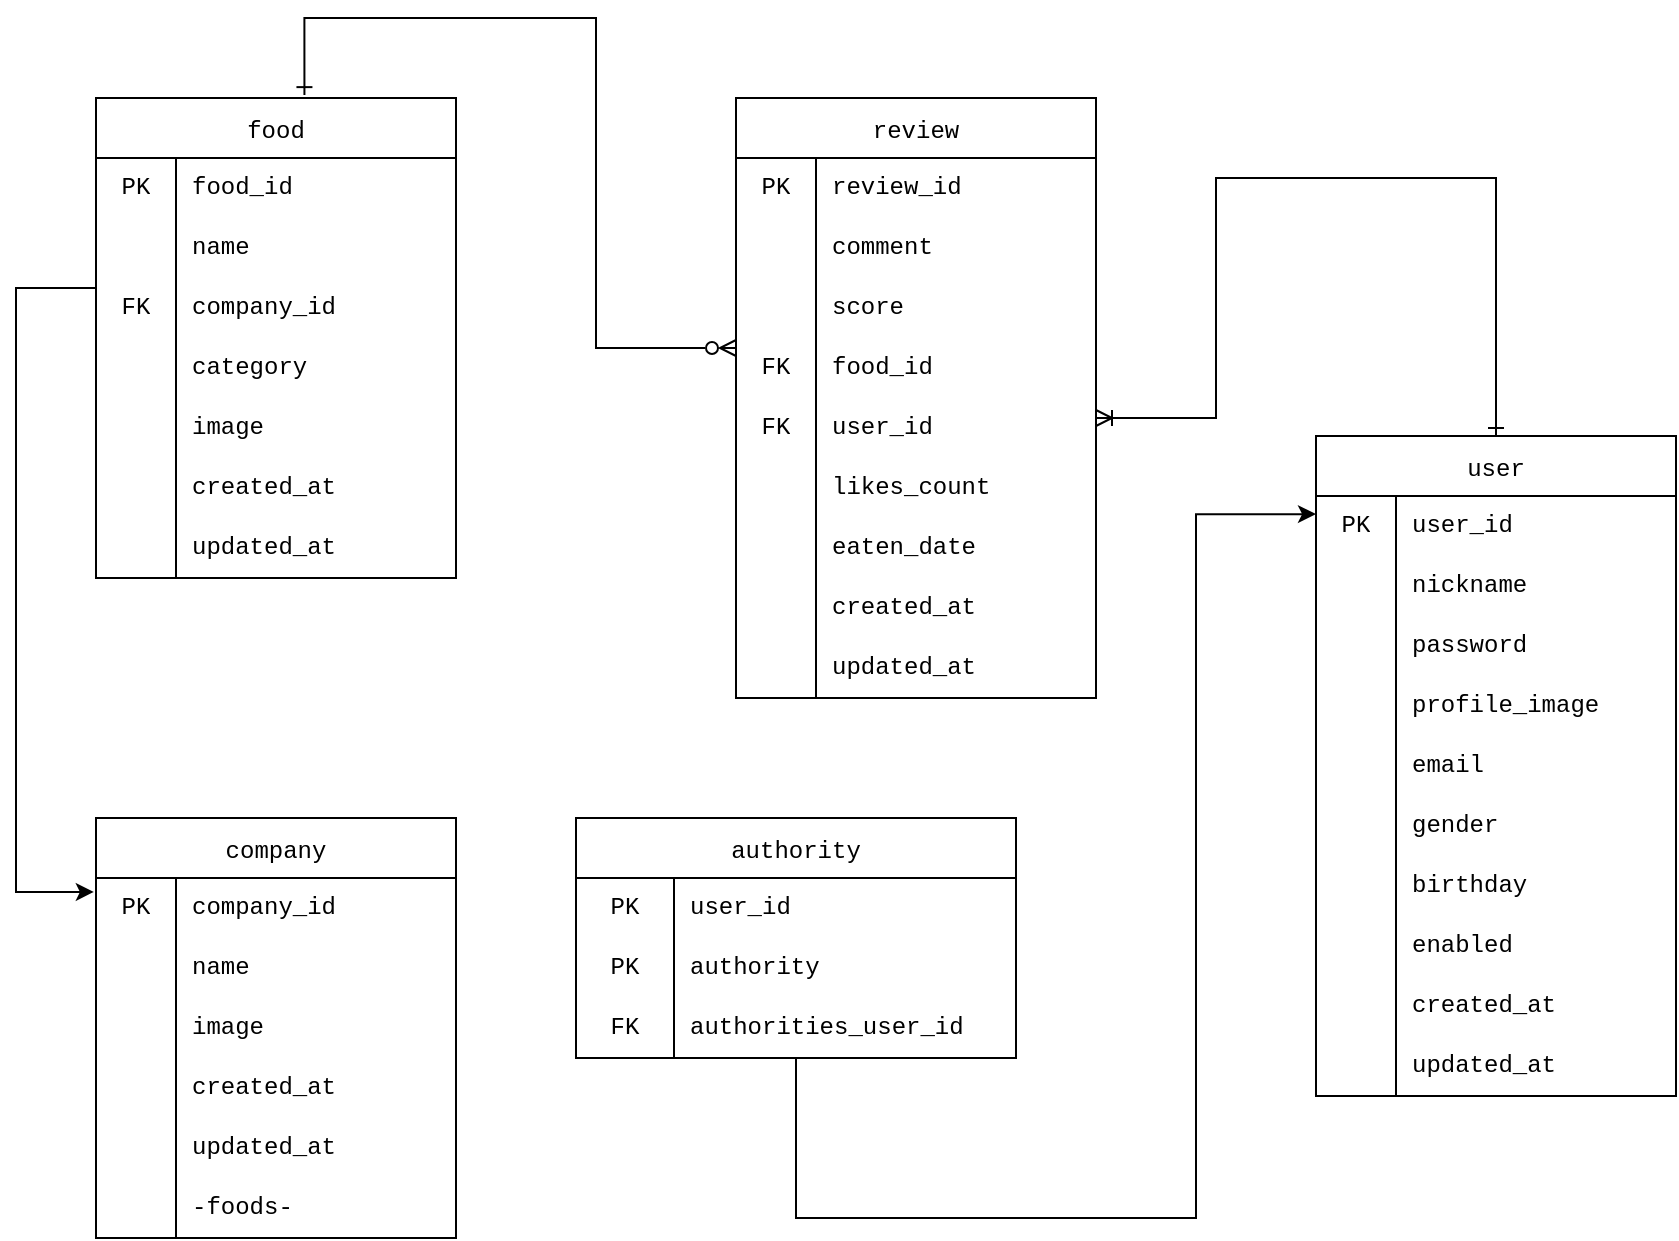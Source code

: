 <mxfile version="16.6.5" type="device"><diagram id="VtJQWgpLsLwjE4KGyv9r" name="페이지-1"><mxGraphModel dx="1185" dy="668" grid="1" gridSize="10" guides="1" tooltips="1" connect="1" arrows="1" fold="1" page="1" pageScale="1" pageWidth="1169" pageHeight="827" background="none" math="0" shadow="0"><root><mxCell id="0"/><mxCell id="1" parent="0"/><mxCell id="TjO5_9sS9XQUn8M-0InC-1" value="food" style="shape=table;startSize=30;container=1;collapsible=0;childLayout=tableLayout;fixedRows=1;rowLines=0;fontStyle=0;fontFamily=Courier New;labelBackgroundColor=none;fontColor=default;fontSize=12;" parent="1" vertex="1"><mxGeometry x="80" y="80" width="180" height="240" as="geometry"/></mxCell><mxCell id="TjO5_9sS9XQUn8M-0InC-2" value="" style="shape=tableRow;horizontal=0;startSize=0;swimlaneHead=0;swimlaneBody=0;top=0;left=0;bottom=0;right=0;collapsible=0;dropTarget=0;fillColor=none;points=[[0,0.5],[1,0.5]];portConstraint=eastwest;fontFamily=Courier New;labelBackgroundColor=none;fontColor=default;fontStyle=0;fontSize=12;" parent="TjO5_9sS9XQUn8M-0InC-1" vertex="1"><mxGeometry y="30" width="180" height="30" as="geometry"/></mxCell><mxCell id="TjO5_9sS9XQUn8M-0InC-3" value="PK" style="shape=partialRectangle;html=1;whiteSpace=wrap;connectable=0;fillColor=none;top=0;left=0;bottom=0;right=0;overflow=hidden;pointerEvents=1;fontFamily=Courier New;labelBackgroundColor=none;fontColor=default;fontStyle=0;fontSize=12;" parent="TjO5_9sS9XQUn8M-0InC-2" vertex="1"><mxGeometry width="40" height="30" as="geometry"><mxRectangle width="40" height="30" as="alternateBounds"/></mxGeometry></mxCell><mxCell id="TjO5_9sS9XQUn8M-0InC-4" value="food_id" style="shape=partialRectangle;html=1;whiteSpace=wrap;connectable=0;fillColor=none;top=0;left=0;bottom=0;right=0;align=left;spacingLeft=6;overflow=hidden;fontFamily=Courier New;labelBackgroundColor=none;fontColor=default;fontStyle=0;fontSize=12;" parent="TjO5_9sS9XQUn8M-0InC-2" vertex="1"><mxGeometry x="40" width="140" height="30" as="geometry"><mxRectangle width="140" height="30" as="alternateBounds"/></mxGeometry></mxCell><mxCell id="TjO5_9sS9XQUn8M-0InC-5" value="" style="shape=tableRow;horizontal=0;startSize=0;swimlaneHead=0;swimlaneBody=0;top=0;left=0;bottom=0;right=0;collapsible=0;dropTarget=0;fillColor=none;points=[[0,0.5],[1,0.5]];portConstraint=eastwest;fontFamily=Courier New;labelBackgroundColor=none;fontColor=default;fontStyle=0;fontSize=12;" parent="TjO5_9sS9XQUn8M-0InC-1" vertex="1"><mxGeometry y="60" width="180" height="30" as="geometry"/></mxCell><mxCell id="TjO5_9sS9XQUn8M-0InC-6" value="" style="shape=partialRectangle;html=1;whiteSpace=wrap;connectable=0;fillColor=none;top=0;left=0;bottom=0;right=0;overflow=hidden;fontFamily=Courier New;labelBackgroundColor=none;fontColor=default;fontStyle=0;fontSize=12;" parent="TjO5_9sS9XQUn8M-0InC-5" vertex="1"><mxGeometry width="40" height="30" as="geometry"><mxRectangle width="40" height="30" as="alternateBounds"/></mxGeometry></mxCell><mxCell id="TjO5_9sS9XQUn8M-0InC-7" value="name" style="shape=partialRectangle;html=1;whiteSpace=wrap;connectable=0;fillColor=none;top=0;left=0;bottom=0;right=0;align=left;spacingLeft=6;overflow=hidden;fontFamily=Courier New;labelBackgroundColor=none;fontColor=default;fontStyle=0;fontSize=12;" parent="TjO5_9sS9XQUn8M-0InC-5" vertex="1"><mxGeometry x="40" width="140" height="30" as="geometry"><mxRectangle width="140" height="30" as="alternateBounds"/></mxGeometry></mxCell><mxCell id="TjO5_9sS9XQUn8M-0InC-70" style="shape=tableRow;horizontal=0;startSize=0;swimlaneHead=0;swimlaneBody=0;top=0;left=0;bottom=0;right=0;collapsible=0;dropTarget=0;fillColor=none;points=[[0,0.5],[1,0.5]];portConstraint=eastwest;fontFamily=Courier New;labelBackgroundColor=none;fontColor=default;fontStyle=0;fontSize=12;" parent="TjO5_9sS9XQUn8M-0InC-1" vertex="1"><mxGeometry y="90" width="180" height="30" as="geometry"/></mxCell><mxCell id="TjO5_9sS9XQUn8M-0InC-71" value="FK" style="shape=partialRectangle;html=1;whiteSpace=wrap;connectable=0;fillColor=none;top=0;left=0;bottom=0;right=0;overflow=hidden;fontFamily=Courier New;labelBackgroundColor=none;fontColor=default;fontStyle=0;fontSize=12;" parent="TjO5_9sS9XQUn8M-0InC-70" vertex="1"><mxGeometry width="40" height="30" as="geometry"><mxRectangle width="40" height="30" as="alternateBounds"/></mxGeometry></mxCell><mxCell id="TjO5_9sS9XQUn8M-0InC-72" value="company_id" style="shape=partialRectangle;html=1;whiteSpace=wrap;connectable=0;fillColor=none;top=0;left=0;bottom=0;right=0;align=left;spacingLeft=6;overflow=hidden;fontFamily=Courier New;labelBackgroundColor=none;fontColor=default;fontStyle=0;fontSize=12;" parent="TjO5_9sS9XQUn8M-0InC-70" vertex="1"><mxGeometry x="40" width="140" height="30" as="geometry"><mxRectangle width="140" height="30" as="alternateBounds"/></mxGeometry></mxCell><mxCell id="TjO5_9sS9XQUn8M-0InC-148" style="shape=tableRow;horizontal=0;startSize=0;swimlaneHead=0;swimlaneBody=0;top=0;left=0;bottom=0;right=0;collapsible=0;dropTarget=0;fillColor=none;points=[[0,0.5],[1,0.5]];portConstraint=eastwest;fontFamily=Courier New;labelBackgroundColor=none;fontColor=default;fontStyle=0;fontSize=12;" parent="TjO5_9sS9XQUn8M-0InC-1" vertex="1"><mxGeometry y="120" width="180" height="30" as="geometry"/></mxCell><mxCell id="TjO5_9sS9XQUn8M-0InC-149" style="shape=partialRectangle;html=1;whiteSpace=wrap;connectable=0;fillColor=none;top=0;left=0;bottom=0;right=0;overflow=hidden;fontFamily=Courier New;labelBackgroundColor=none;fontColor=default;fontStyle=0;fontSize=12;" parent="TjO5_9sS9XQUn8M-0InC-148" vertex="1"><mxGeometry width="40" height="30" as="geometry"><mxRectangle width="40" height="30" as="alternateBounds"/></mxGeometry></mxCell><mxCell id="TjO5_9sS9XQUn8M-0InC-150" value="category" style="shape=partialRectangle;html=1;whiteSpace=wrap;connectable=0;fillColor=none;top=0;left=0;bottom=0;right=0;align=left;spacingLeft=6;overflow=hidden;fontFamily=Courier New;labelBackgroundColor=none;fontColor=default;fontStyle=0;fontSize=12;" parent="TjO5_9sS9XQUn8M-0InC-148" vertex="1"><mxGeometry x="40" width="140" height="30" as="geometry"><mxRectangle width="140" height="30" as="alternateBounds"/></mxGeometry></mxCell><mxCell id="TjO5_9sS9XQUn8M-0InC-39" style="shape=tableRow;horizontal=0;startSize=0;swimlaneHead=0;swimlaneBody=0;top=0;left=0;bottom=0;right=0;collapsible=0;dropTarget=0;fillColor=none;points=[[0,0.5],[1,0.5]];portConstraint=eastwest;fontFamily=Courier New;labelBackgroundColor=none;fontColor=default;fontStyle=0;fontSize=12;" parent="TjO5_9sS9XQUn8M-0InC-1" vertex="1"><mxGeometry y="150" width="180" height="30" as="geometry"/></mxCell><mxCell id="TjO5_9sS9XQUn8M-0InC-40" style="shape=partialRectangle;html=1;whiteSpace=wrap;connectable=0;fillColor=none;top=0;left=0;bottom=0;right=0;overflow=hidden;fontFamily=Courier New;labelBackgroundColor=none;fontColor=default;fontStyle=0;fontSize=12;" parent="TjO5_9sS9XQUn8M-0InC-39" vertex="1"><mxGeometry width="40" height="30" as="geometry"><mxRectangle width="40" height="30" as="alternateBounds"/></mxGeometry></mxCell><mxCell id="TjO5_9sS9XQUn8M-0InC-41" value="image" style="shape=partialRectangle;html=1;whiteSpace=wrap;connectable=0;fillColor=none;top=0;left=0;bottom=0;right=0;align=left;spacingLeft=6;overflow=hidden;fontFamily=Courier New;labelBackgroundColor=none;fontColor=default;fontStyle=0;fontSize=12;" parent="TjO5_9sS9XQUn8M-0InC-39" vertex="1"><mxGeometry x="40" width="140" height="30" as="geometry"><mxRectangle width="140" height="30" as="alternateBounds"/></mxGeometry></mxCell><mxCell id="TjO5_9sS9XQUn8M-0InC-42" style="shape=tableRow;horizontal=0;startSize=0;swimlaneHead=0;swimlaneBody=0;top=0;left=0;bottom=0;right=0;collapsible=0;dropTarget=0;fillColor=none;points=[[0,0.5],[1,0.5]];portConstraint=eastwest;fontFamily=Courier New;labelBackgroundColor=none;fontColor=default;fontStyle=0;fontSize=12;" parent="TjO5_9sS9XQUn8M-0InC-1" vertex="1"><mxGeometry y="180" width="180" height="30" as="geometry"/></mxCell><mxCell id="TjO5_9sS9XQUn8M-0InC-43" style="shape=partialRectangle;html=1;whiteSpace=wrap;connectable=0;fillColor=none;top=0;left=0;bottom=0;right=0;overflow=hidden;fontFamily=Courier New;labelBackgroundColor=none;fontColor=default;fontStyle=0;fontSize=12;" parent="TjO5_9sS9XQUn8M-0InC-42" vertex="1"><mxGeometry width="40" height="30" as="geometry"><mxRectangle width="40" height="30" as="alternateBounds"/></mxGeometry></mxCell><mxCell id="TjO5_9sS9XQUn8M-0InC-44" value="created_at" style="shape=partialRectangle;html=1;whiteSpace=wrap;connectable=0;fillColor=none;top=0;left=0;bottom=0;right=0;align=left;spacingLeft=6;overflow=hidden;fontFamily=Courier New;labelBackgroundColor=none;fontColor=default;fontStyle=0;fontSize=12;" parent="TjO5_9sS9XQUn8M-0InC-42" vertex="1"><mxGeometry x="40" width="140" height="30" as="geometry"><mxRectangle width="140" height="30" as="alternateBounds"/></mxGeometry></mxCell><mxCell id="TjO5_9sS9XQUn8M-0InC-45" style="shape=tableRow;horizontal=0;startSize=0;swimlaneHead=0;swimlaneBody=0;top=0;left=0;bottom=0;right=0;collapsible=0;dropTarget=0;fillColor=none;points=[[0,0.5],[1,0.5]];portConstraint=eastwest;fontFamily=Courier New;labelBackgroundColor=none;fontColor=default;fontStyle=0;fontSize=12;" parent="TjO5_9sS9XQUn8M-0InC-1" vertex="1"><mxGeometry y="210" width="180" height="30" as="geometry"/></mxCell><mxCell id="TjO5_9sS9XQUn8M-0InC-46" style="shape=partialRectangle;html=1;whiteSpace=wrap;connectable=0;fillColor=none;top=0;left=0;bottom=0;right=0;overflow=hidden;fontFamily=Courier New;labelBackgroundColor=none;fontColor=default;fontStyle=0;fontSize=12;" parent="TjO5_9sS9XQUn8M-0InC-45" vertex="1"><mxGeometry width="40" height="30" as="geometry"><mxRectangle width="40" height="30" as="alternateBounds"/></mxGeometry></mxCell><mxCell id="TjO5_9sS9XQUn8M-0InC-47" value="updated_at" style="shape=partialRectangle;html=1;whiteSpace=wrap;connectable=0;fillColor=none;top=0;left=0;bottom=0;right=0;align=left;spacingLeft=6;overflow=hidden;fontFamily=Courier New;labelBackgroundColor=none;fontColor=default;fontStyle=0;fontSize=12;" parent="TjO5_9sS9XQUn8M-0InC-45" vertex="1"><mxGeometry x="40" width="140" height="30" as="geometry"><mxRectangle width="140" height="30" as="alternateBounds"/></mxGeometry></mxCell><mxCell id="TjO5_9sS9XQUn8M-0InC-48" value="company" style="shape=table;startSize=30;container=1;collapsible=0;childLayout=tableLayout;fixedRows=1;rowLines=0;fontStyle=0;fontFamily=Courier New;labelBackgroundColor=none;fontColor=default;fontSize=12;" parent="1" vertex="1"><mxGeometry x="80" y="440" width="180" height="210" as="geometry"/></mxCell><mxCell id="TjO5_9sS9XQUn8M-0InC-49" value="" style="shape=tableRow;horizontal=0;startSize=0;swimlaneHead=0;swimlaneBody=0;top=0;left=0;bottom=0;right=0;collapsible=0;dropTarget=0;fillColor=none;points=[[0,0.5],[1,0.5]];portConstraint=eastwest;fontFamily=Courier New;labelBackgroundColor=none;fontColor=default;fontStyle=0;fontSize=12;" parent="TjO5_9sS9XQUn8M-0InC-48" vertex="1"><mxGeometry y="30" width="180" height="30" as="geometry"/></mxCell><mxCell id="TjO5_9sS9XQUn8M-0InC-50" value="PK" style="shape=partialRectangle;html=1;whiteSpace=wrap;connectable=0;fillColor=none;top=0;left=0;bottom=0;right=0;overflow=hidden;pointerEvents=1;fontFamily=Courier New;labelBackgroundColor=none;fontColor=default;fontStyle=0;fontSize=12;" parent="TjO5_9sS9XQUn8M-0InC-49" vertex="1"><mxGeometry width="40" height="30" as="geometry"><mxRectangle width="40" height="30" as="alternateBounds"/></mxGeometry></mxCell><mxCell id="TjO5_9sS9XQUn8M-0InC-51" value="company_id" style="shape=partialRectangle;html=1;whiteSpace=wrap;connectable=0;fillColor=none;top=0;left=0;bottom=0;right=0;align=left;spacingLeft=6;overflow=hidden;fontFamily=Courier New;labelBackgroundColor=none;fontColor=default;fontStyle=0;fontSize=12;" parent="TjO5_9sS9XQUn8M-0InC-49" vertex="1"><mxGeometry x="40" width="140" height="30" as="geometry"><mxRectangle width="140" height="30" as="alternateBounds"/></mxGeometry></mxCell><mxCell id="TjO5_9sS9XQUn8M-0InC-52" value="" style="shape=tableRow;horizontal=0;startSize=0;swimlaneHead=0;swimlaneBody=0;top=0;left=0;bottom=0;right=0;collapsible=0;dropTarget=0;fillColor=none;points=[[0,0.5],[1,0.5]];portConstraint=eastwest;fontFamily=Courier New;labelBackgroundColor=none;fontColor=default;fontStyle=0;fontSize=12;" parent="TjO5_9sS9XQUn8M-0InC-48" vertex="1"><mxGeometry y="60" width="180" height="30" as="geometry"/></mxCell><mxCell id="TjO5_9sS9XQUn8M-0InC-53" value="" style="shape=partialRectangle;html=1;whiteSpace=wrap;connectable=0;fillColor=none;top=0;left=0;bottom=0;right=0;overflow=hidden;fontFamily=Courier New;labelBackgroundColor=none;fontColor=default;fontStyle=0;fontSize=12;" parent="TjO5_9sS9XQUn8M-0InC-52" vertex="1"><mxGeometry width="40" height="30" as="geometry"><mxRectangle width="40" height="30" as="alternateBounds"/></mxGeometry></mxCell><mxCell id="TjO5_9sS9XQUn8M-0InC-54" value="name" style="shape=partialRectangle;html=1;whiteSpace=wrap;connectable=0;fillColor=none;top=0;left=0;bottom=0;right=0;align=left;spacingLeft=6;overflow=hidden;fontFamily=Courier New;labelBackgroundColor=none;fontColor=default;fontStyle=0;fontSize=12;" parent="TjO5_9sS9XQUn8M-0InC-52" vertex="1"><mxGeometry x="40" width="140" height="30" as="geometry"><mxRectangle width="140" height="30" as="alternateBounds"/></mxGeometry></mxCell><mxCell id="TjO5_9sS9XQUn8M-0InC-58" style="shape=tableRow;horizontal=0;startSize=0;swimlaneHead=0;swimlaneBody=0;top=0;left=0;bottom=0;right=0;collapsible=0;dropTarget=0;fillColor=none;points=[[0,0.5],[1,0.5]];portConstraint=eastwest;fontFamily=Courier New;labelBackgroundColor=none;fontColor=default;fontStyle=0;fontSize=12;" parent="TjO5_9sS9XQUn8M-0InC-48" vertex="1"><mxGeometry y="90" width="180" height="30" as="geometry"/></mxCell><mxCell id="TjO5_9sS9XQUn8M-0InC-59" style="shape=partialRectangle;html=1;whiteSpace=wrap;connectable=0;fillColor=none;top=0;left=0;bottom=0;right=0;overflow=hidden;fontFamily=Courier New;labelBackgroundColor=none;fontColor=default;fontStyle=0;fontSize=12;" parent="TjO5_9sS9XQUn8M-0InC-58" vertex="1"><mxGeometry width="40" height="30" as="geometry"><mxRectangle width="40" height="30" as="alternateBounds"/></mxGeometry></mxCell><mxCell id="TjO5_9sS9XQUn8M-0InC-60" value="image" style="shape=partialRectangle;html=1;whiteSpace=wrap;connectable=0;fillColor=none;top=0;left=0;bottom=0;right=0;align=left;spacingLeft=6;overflow=hidden;fontFamily=Courier New;labelBackgroundColor=none;fontColor=default;fontStyle=0;fontSize=12;" parent="TjO5_9sS9XQUn8M-0InC-58" vertex="1"><mxGeometry x="40" width="140" height="30" as="geometry"><mxRectangle width="140" height="30" as="alternateBounds"/></mxGeometry></mxCell><mxCell id="TjO5_9sS9XQUn8M-0InC-61" style="shape=tableRow;horizontal=0;startSize=0;swimlaneHead=0;swimlaneBody=0;top=0;left=0;bottom=0;right=0;collapsible=0;dropTarget=0;fillColor=none;points=[[0,0.5],[1,0.5]];portConstraint=eastwest;fontFamily=Courier New;labelBackgroundColor=none;fontColor=default;fontStyle=0;fontSize=12;" parent="TjO5_9sS9XQUn8M-0InC-48" vertex="1"><mxGeometry y="120" width="180" height="30" as="geometry"/></mxCell><mxCell id="TjO5_9sS9XQUn8M-0InC-62" style="shape=partialRectangle;html=1;whiteSpace=wrap;connectable=0;fillColor=none;top=0;left=0;bottom=0;right=0;overflow=hidden;fontFamily=Courier New;labelBackgroundColor=none;fontColor=default;fontStyle=0;fontSize=12;" parent="TjO5_9sS9XQUn8M-0InC-61" vertex="1"><mxGeometry width="40" height="30" as="geometry"><mxRectangle width="40" height="30" as="alternateBounds"/></mxGeometry></mxCell><mxCell id="TjO5_9sS9XQUn8M-0InC-63" value="created_at" style="shape=partialRectangle;html=1;whiteSpace=wrap;connectable=0;fillColor=none;top=0;left=0;bottom=0;right=0;align=left;spacingLeft=6;overflow=hidden;fontFamily=Courier New;labelBackgroundColor=none;fontColor=default;fontStyle=0;fontSize=12;" parent="TjO5_9sS9XQUn8M-0InC-61" vertex="1"><mxGeometry x="40" width="140" height="30" as="geometry"><mxRectangle width="140" height="30" as="alternateBounds"/></mxGeometry></mxCell><mxCell id="TjO5_9sS9XQUn8M-0InC-64" style="shape=tableRow;horizontal=0;startSize=0;swimlaneHead=0;swimlaneBody=0;top=0;left=0;bottom=0;right=0;collapsible=0;dropTarget=0;fillColor=none;points=[[0,0.5],[1,0.5]];portConstraint=eastwest;fontFamily=Courier New;labelBackgroundColor=none;fontColor=default;fontStyle=0;fontSize=12;" parent="TjO5_9sS9XQUn8M-0InC-48" vertex="1"><mxGeometry y="150" width="180" height="30" as="geometry"/></mxCell><mxCell id="TjO5_9sS9XQUn8M-0InC-65" style="shape=partialRectangle;html=1;whiteSpace=wrap;connectable=0;fillColor=none;top=0;left=0;bottom=0;right=0;overflow=hidden;fontFamily=Courier New;labelBackgroundColor=none;fontColor=default;fontStyle=0;fontSize=12;" parent="TjO5_9sS9XQUn8M-0InC-64" vertex="1"><mxGeometry width="40" height="30" as="geometry"><mxRectangle width="40" height="30" as="alternateBounds"/></mxGeometry></mxCell><mxCell id="TjO5_9sS9XQUn8M-0InC-66" value="updated_at" style="shape=partialRectangle;html=1;whiteSpace=wrap;connectable=0;fillColor=none;top=0;left=0;bottom=0;right=0;align=left;spacingLeft=6;overflow=hidden;fontFamily=Courier New;labelBackgroundColor=none;fontColor=default;fontStyle=0;fontSize=12;" parent="TjO5_9sS9XQUn8M-0InC-64" vertex="1"><mxGeometry x="40" width="140" height="30" as="geometry"><mxRectangle width="140" height="30" as="alternateBounds"/></mxGeometry></mxCell><mxCell id="TjO5_9sS9XQUn8M-0InC-67" style="shape=tableRow;horizontal=0;startSize=0;swimlaneHead=0;swimlaneBody=0;top=0;left=0;bottom=0;right=0;collapsible=0;dropTarget=0;fillColor=none;points=[[0,0.5],[1,0.5]];portConstraint=eastwest;fontFamily=Courier New;labelBackgroundColor=none;fontColor=default;fontStyle=0;fontSize=12;" parent="TjO5_9sS9XQUn8M-0InC-48" vertex="1"><mxGeometry y="180" width="180" height="30" as="geometry"/></mxCell><mxCell id="TjO5_9sS9XQUn8M-0InC-68" value="" style="shape=partialRectangle;html=1;whiteSpace=wrap;connectable=0;fillColor=none;top=0;left=0;bottom=0;right=0;overflow=hidden;fontFamily=Courier New;labelBackgroundColor=none;fontColor=default;fontStyle=0;fontSize=12;" parent="TjO5_9sS9XQUn8M-0InC-67" vertex="1"><mxGeometry width="40" height="30" as="geometry"><mxRectangle width="40" height="30" as="alternateBounds"/></mxGeometry></mxCell><mxCell id="TjO5_9sS9XQUn8M-0InC-69" value="-foods-" style="shape=partialRectangle;html=1;whiteSpace=wrap;connectable=0;fillColor=none;top=0;left=0;bottom=0;right=0;align=left;spacingLeft=6;overflow=hidden;fontFamily=Courier New;labelBackgroundColor=none;fontColor=default;fontStyle=0;fontSize=12;" parent="TjO5_9sS9XQUn8M-0InC-67" vertex="1"><mxGeometry x="40" width="140" height="30" as="geometry"><mxRectangle width="140" height="30" as="alternateBounds"/></mxGeometry></mxCell><mxCell id="TjO5_9sS9XQUn8M-0InC-185" style="edgeStyle=orthogonalEdgeStyle;rounded=0;orthogonalLoop=1;jettySize=auto;html=1;startArrow=ERone;startFill=0;endArrow=ERoneToMany;endFill=0;fontFamily=Courier New;labelBackgroundColor=none;fontColor=default;fontStyle=0;fontSize=12;" parent="1" source="TjO5_9sS9XQUn8M-0InC-95" target="TjO5_9sS9XQUn8M-0InC-139" edge="1"><mxGeometry relative="1" as="geometry"><Array as="points"><mxPoint x="780" y="120"/><mxPoint x="640" y="120"/><mxPoint x="640" y="240"/></Array></mxGeometry></mxCell><mxCell id="TjO5_9sS9XQUn8M-0InC-95" value="user" style="shape=table;startSize=30;container=1;collapsible=0;childLayout=tableLayout;fixedRows=1;rowLines=0;fontStyle=0;fontFamily=Courier New;labelBackgroundColor=none;fontColor=default;fontSize=12;" parent="1" vertex="1"><mxGeometry x="690" y="249" width="180" height="330" as="geometry"/></mxCell><mxCell id="TjO5_9sS9XQUn8M-0InC-96" value="" style="shape=tableRow;horizontal=0;startSize=0;swimlaneHead=0;swimlaneBody=0;top=0;left=0;bottom=0;right=0;collapsible=0;dropTarget=0;fillColor=none;points=[[0,0.5],[1,0.5]];portConstraint=eastwest;fontFamily=Courier New;labelBackgroundColor=none;fontColor=default;fontStyle=0;fontSize=12;" parent="TjO5_9sS9XQUn8M-0InC-95" vertex="1"><mxGeometry y="30" width="180" height="30" as="geometry"/></mxCell><mxCell id="TjO5_9sS9XQUn8M-0InC-97" value="PK" style="shape=partialRectangle;html=1;whiteSpace=wrap;connectable=0;fillColor=none;top=0;left=0;bottom=0;right=0;overflow=hidden;pointerEvents=1;fontFamily=Courier New;labelBackgroundColor=none;fontColor=default;fontStyle=0;fontSize=12;" parent="TjO5_9sS9XQUn8M-0InC-96" vertex="1"><mxGeometry width="40" height="30" as="geometry"><mxRectangle width="40" height="30" as="alternateBounds"/></mxGeometry></mxCell><mxCell id="TjO5_9sS9XQUn8M-0InC-98" value="user_id" style="shape=partialRectangle;html=1;whiteSpace=wrap;connectable=0;fillColor=none;top=0;left=0;bottom=0;right=0;align=left;spacingLeft=6;overflow=hidden;fontFamily=Courier New;labelBackgroundColor=none;fontColor=default;fontStyle=0;fontSize=12;" parent="TjO5_9sS9XQUn8M-0InC-96" vertex="1"><mxGeometry x="40" width="140" height="30" as="geometry"><mxRectangle width="140" height="30" as="alternateBounds"/></mxGeometry></mxCell><mxCell id="TjO5_9sS9XQUn8M-0InC-99" value="" style="shape=tableRow;horizontal=0;startSize=0;swimlaneHead=0;swimlaneBody=0;top=0;left=0;bottom=0;right=0;collapsible=0;dropTarget=0;fillColor=none;points=[[0,0.5],[1,0.5]];portConstraint=eastwest;fontFamily=Courier New;labelBackgroundColor=none;fontColor=default;fontStyle=0;fontSize=12;" parent="TjO5_9sS9XQUn8M-0InC-95" vertex="1"><mxGeometry y="60" width="180" height="30" as="geometry"/></mxCell><mxCell id="TjO5_9sS9XQUn8M-0InC-100" value="" style="shape=partialRectangle;html=1;whiteSpace=wrap;connectable=0;fillColor=none;top=0;left=0;bottom=0;right=0;overflow=hidden;fontFamily=Courier New;labelBackgroundColor=none;fontColor=default;fontStyle=0;fontSize=12;" parent="TjO5_9sS9XQUn8M-0InC-99" vertex="1"><mxGeometry width="40" height="30" as="geometry"><mxRectangle width="40" height="30" as="alternateBounds"/></mxGeometry></mxCell><mxCell id="TjO5_9sS9XQUn8M-0InC-101" value="nickname" style="shape=partialRectangle;html=1;whiteSpace=wrap;connectable=0;fillColor=none;top=0;left=0;bottom=0;right=0;align=left;spacingLeft=6;overflow=hidden;fontFamily=Courier New;labelBackgroundColor=none;fontColor=default;fontStyle=0;fontSize=12;" parent="TjO5_9sS9XQUn8M-0InC-99" vertex="1"><mxGeometry x="40" width="140" height="30" as="geometry"><mxRectangle width="140" height="30" as="alternateBounds"/></mxGeometry></mxCell><mxCell id="TjO5_9sS9XQUn8M-0InC-102" value="" style="shape=tableRow;horizontal=0;startSize=0;swimlaneHead=0;swimlaneBody=0;top=0;left=0;bottom=0;right=0;collapsible=0;dropTarget=0;fillColor=none;points=[[0,0.5],[1,0.5]];portConstraint=eastwest;fontFamily=Courier New;labelBackgroundColor=none;fontColor=default;fontStyle=0;fontSize=12;" parent="TjO5_9sS9XQUn8M-0InC-95" vertex="1"><mxGeometry y="90" width="180" height="30" as="geometry"/></mxCell><mxCell id="TjO5_9sS9XQUn8M-0InC-103" value="" style="shape=partialRectangle;html=1;whiteSpace=wrap;connectable=0;fillColor=none;top=0;left=0;bottom=0;right=0;overflow=hidden;fontFamily=Courier New;labelBackgroundColor=none;fontColor=default;fontStyle=0;fontSize=12;" parent="TjO5_9sS9XQUn8M-0InC-102" vertex="1"><mxGeometry width="40" height="30" as="geometry"><mxRectangle width="40" height="30" as="alternateBounds"/></mxGeometry></mxCell><mxCell id="TjO5_9sS9XQUn8M-0InC-104" value="password" style="shape=partialRectangle;html=1;whiteSpace=wrap;connectable=0;fillColor=none;top=0;left=0;bottom=0;right=0;align=left;spacingLeft=6;overflow=hidden;fontFamily=Courier New;labelBackgroundColor=none;fontColor=default;fontStyle=0;fontSize=12;" parent="TjO5_9sS9XQUn8M-0InC-102" vertex="1"><mxGeometry x="40" width="140" height="30" as="geometry"><mxRectangle width="140" height="30" as="alternateBounds"/></mxGeometry></mxCell><mxCell id="TjO5_9sS9XQUn8M-0InC-108" style="shape=tableRow;horizontal=0;startSize=0;swimlaneHead=0;swimlaneBody=0;top=0;left=0;bottom=0;right=0;collapsible=0;dropTarget=0;fillColor=none;points=[[0,0.5],[1,0.5]];portConstraint=eastwest;fontFamily=Courier New;labelBackgroundColor=none;fontColor=default;fontStyle=0;fontSize=12;" parent="TjO5_9sS9XQUn8M-0InC-95" vertex="1"><mxGeometry y="120" width="180" height="30" as="geometry"/></mxCell><mxCell id="TjO5_9sS9XQUn8M-0InC-109" style="shape=partialRectangle;html=1;whiteSpace=wrap;connectable=0;fillColor=none;top=0;left=0;bottom=0;right=0;overflow=hidden;fontFamily=Courier New;labelBackgroundColor=none;fontColor=default;fontStyle=0;fontSize=12;" parent="TjO5_9sS9XQUn8M-0InC-108" vertex="1"><mxGeometry width="40" height="30" as="geometry"><mxRectangle width="40" height="30" as="alternateBounds"/></mxGeometry></mxCell><mxCell id="TjO5_9sS9XQUn8M-0InC-110" value="profile_image" style="shape=partialRectangle;html=1;whiteSpace=wrap;connectable=0;fillColor=none;top=0;left=0;bottom=0;right=0;align=left;spacingLeft=6;overflow=hidden;fontFamily=Courier New;labelBackgroundColor=none;fontColor=default;fontStyle=0;fontSize=12;" parent="TjO5_9sS9XQUn8M-0InC-108" vertex="1"><mxGeometry x="40" width="140" height="30" as="geometry"><mxRectangle width="140" height="30" as="alternateBounds"/></mxGeometry></mxCell><mxCell id="TjO5_9sS9XQUn8M-0InC-120" style="shape=tableRow;horizontal=0;startSize=0;swimlaneHead=0;swimlaneBody=0;top=0;left=0;bottom=0;right=0;collapsible=0;dropTarget=0;fillColor=none;points=[[0,0.5],[1,0.5]];portConstraint=eastwest;fontFamily=Courier New;labelBackgroundColor=none;fontColor=default;fontStyle=0;fontSize=12;" parent="TjO5_9sS9XQUn8M-0InC-95" vertex="1"><mxGeometry y="150" width="180" height="30" as="geometry"/></mxCell><mxCell id="TjO5_9sS9XQUn8M-0InC-121" style="shape=partialRectangle;html=1;whiteSpace=wrap;connectable=0;fillColor=none;top=0;left=0;bottom=0;right=0;overflow=hidden;fontFamily=Courier New;labelBackgroundColor=none;fontColor=default;fontStyle=0;fontSize=12;" parent="TjO5_9sS9XQUn8M-0InC-120" vertex="1"><mxGeometry width="40" height="30" as="geometry"><mxRectangle width="40" height="30" as="alternateBounds"/></mxGeometry></mxCell><mxCell id="TjO5_9sS9XQUn8M-0InC-122" value="email" style="shape=partialRectangle;html=1;whiteSpace=wrap;connectable=0;fillColor=none;top=0;left=0;bottom=0;right=0;align=left;spacingLeft=6;overflow=hidden;fontFamily=Courier New;labelBackgroundColor=none;fontColor=default;fontStyle=0;fontSize=12;" parent="TjO5_9sS9XQUn8M-0InC-120" vertex="1"><mxGeometry x="40" width="140" height="30" as="geometry"><mxRectangle width="140" height="30" as="alternateBounds"/></mxGeometry></mxCell><mxCell id="TjO5_9sS9XQUn8M-0InC-117" style="shape=tableRow;horizontal=0;startSize=0;swimlaneHead=0;swimlaneBody=0;top=0;left=0;bottom=0;right=0;collapsible=0;dropTarget=0;fillColor=none;points=[[0,0.5],[1,0.5]];portConstraint=eastwest;fontFamily=Courier New;labelBackgroundColor=none;fontColor=default;fontStyle=0;fontSize=12;" parent="TjO5_9sS9XQUn8M-0InC-95" vertex="1"><mxGeometry y="180" width="180" height="30" as="geometry"/></mxCell><mxCell id="TjO5_9sS9XQUn8M-0InC-118" style="shape=partialRectangle;html=1;whiteSpace=wrap;connectable=0;fillColor=none;top=0;left=0;bottom=0;right=0;overflow=hidden;fontFamily=Courier New;labelBackgroundColor=none;fontColor=default;fontStyle=0;fontSize=12;" parent="TjO5_9sS9XQUn8M-0InC-117" vertex="1"><mxGeometry width="40" height="30" as="geometry"><mxRectangle width="40" height="30" as="alternateBounds"/></mxGeometry></mxCell><mxCell id="TjO5_9sS9XQUn8M-0InC-119" value="gender" style="shape=partialRectangle;html=1;whiteSpace=wrap;connectable=0;fillColor=none;top=0;left=0;bottom=0;right=0;align=left;spacingLeft=6;overflow=hidden;fontFamily=Courier New;labelBackgroundColor=none;fontColor=default;fontStyle=0;fontSize=12;" parent="TjO5_9sS9XQUn8M-0InC-117" vertex="1"><mxGeometry x="40" width="140" height="30" as="geometry"><mxRectangle width="140" height="30" as="alternateBounds"/></mxGeometry></mxCell><mxCell id="TjO5_9sS9XQUn8M-0InC-123" style="shape=tableRow;horizontal=0;startSize=0;swimlaneHead=0;swimlaneBody=0;top=0;left=0;bottom=0;right=0;collapsible=0;dropTarget=0;fillColor=none;points=[[0,0.5],[1,0.5]];portConstraint=eastwest;fontFamily=Courier New;labelBackgroundColor=none;fontColor=default;fontStyle=0;fontSize=12;" parent="TjO5_9sS9XQUn8M-0InC-95" vertex="1"><mxGeometry y="210" width="180" height="30" as="geometry"/></mxCell><mxCell id="TjO5_9sS9XQUn8M-0InC-124" style="shape=partialRectangle;html=1;whiteSpace=wrap;connectable=0;fillColor=none;top=0;left=0;bottom=0;right=0;overflow=hidden;fontFamily=Courier New;labelBackgroundColor=none;fontColor=default;fontStyle=0;fontSize=12;" parent="TjO5_9sS9XQUn8M-0InC-123" vertex="1"><mxGeometry width="40" height="30" as="geometry"><mxRectangle width="40" height="30" as="alternateBounds"/></mxGeometry></mxCell><mxCell id="TjO5_9sS9XQUn8M-0InC-125" value="birthday" style="shape=partialRectangle;html=1;whiteSpace=wrap;connectable=0;fillColor=none;top=0;left=0;bottom=0;right=0;align=left;spacingLeft=6;overflow=hidden;fontFamily=Courier New;labelBackgroundColor=none;fontColor=default;fontStyle=0;fontSize=12;" parent="TjO5_9sS9XQUn8M-0InC-123" vertex="1"><mxGeometry x="40" width="140" height="30" as="geometry"><mxRectangle width="140" height="30" as="alternateBounds"/></mxGeometry></mxCell><mxCell id="6" style="shape=tableRow;horizontal=0;startSize=0;swimlaneHead=0;swimlaneBody=0;top=0;left=0;bottom=0;right=0;collapsible=0;dropTarget=0;fillColor=none;points=[[0,0.5],[1,0.5]];portConstraint=eastwest;fontFamily=Courier New;labelBackgroundColor=none;fontColor=default;fontStyle=0;fontSize=12;" parent="TjO5_9sS9XQUn8M-0InC-95" vertex="1"><mxGeometry y="240" width="180" height="30" as="geometry"/></mxCell><mxCell id="7" style="shape=partialRectangle;html=1;whiteSpace=wrap;connectable=0;fillColor=none;top=0;left=0;bottom=0;right=0;overflow=hidden;fontFamily=Courier New;labelBackgroundColor=none;fontColor=default;fontStyle=0;fontSize=12;" parent="6" vertex="1"><mxGeometry width="40" height="30" as="geometry"><mxRectangle width="40" height="30" as="alternateBounds"/></mxGeometry></mxCell><mxCell id="8" value="enabled" style="shape=partialRectangle;html=1;whiteSpace=wrap;connectable=0;fillColor=none;top=0;left=0;bottom=0;right=0;align=left;spacingLeft=6;overflow=hidden;fontFamily=Courier New;labelBackgroundColor=none;fontColor=default;fontStyle=0;fontSize=12;" parent="6" vertex="1"><mxGeometry x="40" width="140" height="30" as="geometry"><mxRectangle width="140" height="30" as="alternateBounds"/></mxGeometry></mxCell><mxCell id="TjO5_9sS9XQUn8M-0InC-111" style="shape=tableRow;horizontal=0;startSize=0;swimlaneHead=0;swimlaneBody=0;top=0;left=0;bottom=0;right=0;collapsible=0;dropTarget=0;fillColor=none;points=[[0,0.5],[1,0.5]];portConstraint=eastwest;fontFamily=Courier New;labelBackgroundColor=none;fontColor=default;fontStyle=0;fontSize=12;" parent="TjO5_9sS9XQUn8M-0InC-95" vertex="1"><mxGeometry y="270" width="180" height="30" as="geometry"/></mxCell><mxCell id="TjO5_9sS9XQUn8M-0InC-112" style="shape=partialRectangle;html=1;whiteSpace=wrap;connectable=0;fillColor=none;top=0;left=0;bottom=0;right=0;overflow=hidden;fontFamily=Courier New;labelBackgroundColor=none;fontColor=default;fontStyle=0;fontSize=12;" parent="TjO5_9sS9XQUn8M-0InC-111" vertex="1"><mxGeometry width="40" height="30" as="geometry"><mxRectangle width="40" height="30" as="alternateBounds"/></mxGeometry></mxCell><mxCell id="TjO5_9sS9XQUn8M-0InC-113" value="created_at" style="shape=partialRectangle;html=1;whiteSpace=wrap;connectable=0;fillColor=none;top=0;left=0;bottom=0;right=0;align=left;spacingLeft=6;overflow=hidden;fontFamily=Courier New;labelBackgroundColor=none;fontColor=default;fontStyle=0;fontSize=12;" parent="TjO5_9sS9XQUn8M-0InC-111" vertex="1"><mxGeometry x="40" width="140" height="30" as="geometry"><mxRectangle width="140" height="30" as="alternateBounds"/></mxGeometry></mxCell><mxCell id="TjO5_9sS9XQUn8M-0InC-114" style="shape=tableRow;horizontal=0;startSize=0;swimlaneHead=0;swimlaneBody=0;top=0;left=0;bottom=0;right=0;collapsible=0;dropTarget=0;fillColor=none;points=[[0,0.5],[1,0.5]];portConstraint=eastwest;fontFamily=Courier New;labelBackgroundColor=none;fontColor=default;fontStyle=0;fontSize=12;" parent="TjO5_9sS9XQUn8M-0InC-95" vertex="1"><mxGeometry y="300" width="180" height="30" as="geometry"/></mxCell><mxCell id="TjO5_9sS9XQUn8M-0InC-115" style="shape=partialRectangle;html=1;whiteSpace=wrap;connectable=0;fillColor=none;top=0;left=0;bottom=0;right=0;overflow=hidden;fontFamily=Courier New;labelBackgroundColor=none;fontColor=default;fontStyle=0;fontSize=12;" parent="TjO5_9sS9XQUn8M-0InC-114" vertex="1"><mxGeometry width="40" height="30" as="geometry"><mxRectangle width="40" height="30" as="alternateBounds"/></mxGeometry></mxCell><mxCell id="TjO5_9sS9XQUn8M-0InC-116" value="updated_at" style="shape=partialRectangle;html=1;whiteSpace=wrap;connectable=0;fillColor=none;top=0;left=0;bottom=0;right=0;align=left;spacingLeft=6;overflow=hidden;fontFamily=Courier New;labelBackgroundColor=none;fontColor=default;fontStyle=0;fontSize=12;" parent="TjO5_9sS9XQUn8M-0InC-114" vertex="1"><mxGeometry x="40" width="140" height="30" as="geometry"><mxRectangle width="140" height="30" as="alternateBounds"/></mxGeometry></mxCell><mxCell id="TjO5_9sS9XQUn8M-0InC-126" value="review" style="shape=table;startSize=30;container=1;collapsible=0;childLayout=tableLayout;fixedRows=1;rowLines=0;fontStyle=0;fontFamily=Courier New;labelBackgroundColor=none;fontColor=default;fontSize=12;" parent="1" vertex="1"><mxGeometry x="400" y="80" width="180" height="300" as="geometry"/></mxCell><mxCell id="TjO5_9sS9XQUn8M-0InC-127" value="" style="shape=tableRow;horizontal=0;startSize=0;swimlaneHead=0;swimlaneBody=0;top=0;left=0;bottom=0;right=0;collapsible=0;dropTarget=0;fillColor=none;points=[[0,0.5],[1,0.5]];portConstraint=eastwest;fontFamily=Courier New;labelBackgroundColor=none;fontColor=default;fontStyle=0;fontSize=12;" parent="TjO5_9sS9XQUn8M-0InC-126" vertex="1"><mxGeometry y="30" width="180" height="30" as="geometry"/></mxCell><mxCell id="TjO5_9sS9XQUn8M-0InC-128" value="PK" style="shape=partialRectangle;html=1;whiteSpace=wrap;connectable=0;fillColor=none;top=0;left=0;bottom=0;right=0;overflow=hidden;pointerEvents=1;fontFamily=Courier New;labelBackgroundColor=none;fontColor=default;fontStyle=0;fontSize=12;" parent="TjO5_9sS9XQUn8M-0InC-127" vertex="1"><mxGeometry width="40" height="30" as="geometry"><mxRectangle width="40" height="30" as="alternateBounds"/></mxGeometry></mxCell><mxCell id="TjO5_9sS9XQUn8M-0InC-129" value="review_id" style="shape=partialRectangle;html=1;whiteSpace=wrap;connectable=0;fillColor=none;top=0;left=0;bottom=0;right=0;align=left;spacingLeft=6;overflow=hidden;fontFamily=Courier New;labelBackgroundColor=none;fontColor=default;fontStyle=0;fontSize=12;" parent="TjO5_9sS9XQUn8M-0InC-127" vertex="1"><mxGeometry x="40" width="140" height="30" as="geometry"><mxRectangle width="140" height="30" as="alternateBounds"/></mxGeometry></mxCell><mxCell id="TjO5_9sS9XQUn8M-0InC-130" value="" style="shape=tableRow;horizontal=0;startSize=0;swimlaneHead=0;swimlaneBody=0;top=0;left=0;bottom=0;right=0;collapsible=0;dropTarget=0;fillColor=none;points=[[0,0.5],[1,0.5]];portConstraint=eastwest;fontFamily=Courier New;labelBackgroundColor=none;fontColor=default;fontStyle=0;fontSize=12;" parent="TjO5_9sS9XQUn8M-0InC-126" vertex="1"><mxGeometry y="60" width="180" height="30" as="geometry"/></mxCell><mxCell id="TjO5_9sS9XQUn8M-0InC-131" value="" style="shape=partialRectangle;html=1;whiteSpace=wrap;connectable=0;fillColor=none;top=0;left=0;bottom=0;right=0;overflow=hidden;fontFamily=Courier New;labelBackgroundColor=none;fontColor=default;fontStyle=0;fontSize=12;" parent="TjO5_9sS9XQUn8M-0InC-130" vertex="1"><mxGeometry width="40" height="30" as="geometry"><mxRectangle width="40" height="30" as="alternateBounds"/></mxGeometry></mxCell><mxCell id="TjO5_9sS9XQUn8M-0InC-132" value="comment" style="shape=partialRectangle;html=1;whiteSpace=wrap;connectable=0;fillColor=none;top=0;left=0;bottom=0;right=0;align=left;spacingLeft=6;overflow=hidden;fontFamily=Courier New;labelBackgroundColor=none;fontColor=default;fontStyle=0;fontSize=12;" parent="TjO5_9sS9XQUn8M-0InC-130" vertex="1"><mxGeometry x="40" width="140" height="30" as="geometry"><mxRectangle width="140" height="30" as="alternateBounds"/></mxGeometry></mxCell><mxCell id="TjO5_9sS9XQUn8M-0InC-133" value="" style="shape=tableRow;horizontal=0;startSize=0;swimlaneHead=0;swimlaneBody=0;top=0;left=0;bottom=0;right=0;collapsible=0;dropTarget=0;fillColor=none;points=[[0,0.5],[1,0.5]];portConstraint=eastwest;fontFamily=Courier New;labelBackgroundColor=none;fontColor=default;fontStyle=0;fontSize=12;" parent="TjO5_9sS9XQUn8M-0InC-126" vertex="1"><mxGeometry y="90" width="180" height="30" as="geometry"/></mxCell><mxCell id="TjO5_9sS9XQUn8M-0InC-134" value="" style="shape=partialRectangle;html=1;whiteSpace=wrap;connectable=0;fillColor=none;top=0;left=0;bottom=0;right=0;overflow=hidden;fontFamily=Courier New;labelBackgroundColor=none;fontColor=default;fontStyle=0;fontSize=12;" parent="TjO5_9sS9XQUn8M-0InC-133" vertex="1"><mxGeometry width="40" height="30" as="geometry"><mxRectangle width="40" height="30" as="alternateBounds"/></mxGeometry></mxCell><mxCell id="TjO5_9sS9XQUn8M-0InC-135" value="score" style="shape=partialRectangle;html=1;whiteSpace=wrap;connectable=0;fillColor=none;top=0;left=0;bottom=0;right=0;align=left;spacingLeft=6;overflow=hidden;fontFamily=Courier New;labelBackgroundColor=none;fontColor=default;fontStyle=0;fontSize=12;" parent="TjO5_9sS9XQUn8M-0InC-133" vertex="1"><mxGeometry x="40" width="140" height="30" as="geometry"><mxRectangle width="140" height="30" as="alternateBounds"/></mxGeometry></mxCell><mxCell id="TjO5_9sS9XQUn8M-0InC-136" style="shape=tableRow;horizontal=0;startSize=0;swimlaneHead=0;swimlaneBody=0;top=0;left=0;bottom=0;right=0;collapsible=0;dropTarget=0;fillColor=none;points=[[0,0.5],[1,0.5]];portConstraint=eastwest;fontFamily=Courier New;labelBackgroundColor=none;fontColor=default;fontStyle=0;fontSize=12;" parent="TjO5_9sS9XQUn8M-0InC-126" vertex="1"><mxGeometry y="120" width="180" height="30" as="geometry"/></mxCell><mxCell id="TjO5_9sS9XQUn8M-0InC-137" value="FK" style="shape=partialRectangle;html=1;whiteSpace=wrap;connectable=0;fillColor=none;top=0;left=0;bottom=0;right=0;overflow=hidden;fontFamily=Courier New;labelBackgroundColor=none;fontColor=default;fontStyle=0;fontSize=12;" parent="TjO5_9sS9XQUn8M-0InC-136" vertex="1"><mxGeometry width="40" height="30" as="geometry"><mxRectangle width="40" height="30" as="alternateBounds"/></mxGeometry></mxCell><mxCell id="TjO5_9sS9XQUn8M-0InC-138" value="food_id" style="shape=partialRectangle;html=1;whiteSpace=wrap;connectable=0;fillColor=none;top=0;left=0;bottom=0;right=0;align=left;spacingLeft=6;overflow=hidden;fontFamily=Courier New;labelBackgroundColor=none;fontColor=default;fontStyle=0;fontSize=12;" parent="TjO5_9sS9XQUn8M-0InC-136" vertex="1"><mxGeometry x="40" width="140" height="30" as="geometry"><mxRectangle width="140" height="30" as="alternateBounds"/></mxGeometry></mxCell><mxCell id="TjO5_9sS9XQUn8M-0InC-139" style="shape=tableRow;horizontal=0;startSize=0;swimlaneHead=0;swimlaneBody=0;top=0;left=0;bottom=0;right=0;collapsible=0;dropTarget=0;fillColor=none;points=[[0,0.5],[1,0.5]];portConstraint=eastwest;fontFamily=Courier New;labelBackgroundColor=none;fontColor=default;fontStyle=0;fontSize=12;" parent="TjO5_9sS9XQUn8M-0InC-126" vertex="1"><mxGeometry y="150" width="180" height="30" as="geometry"/></mxCell><mxCell id="TjO5_9sS9XQUn8M-0InC-140" value="FK" style="shape=partialRectangle;html=1;whiteSpace=wrap;connectable=0;fillColor=none;top=0;left=0;bottom=0;right=0;overflow=hidden;fontFamily=Courier New;labelBackgroundColor=none;fontColor=default;fontStyle=0;fontSize=12;" parent="TjO5_9sS9XQUn8M-0InC-139" vertex="1"><mxGeometry width="40" height="30" as="geometry"><mxRectangle width="40" height="30" as="alternateBounds"/></mxGeometry></mxCell><mxCell id="TjO5_9sS9XQUn8M-0InC-141" value="user_id" style="shape=partialRectangle;html=1;whiteSpace=wrap;connectable=0;fillColor=none;top=0;left=0;bottom=0;right=0;align=left;spacingLeft=6;overflow=hidden;fontFamily=Courier New;labelBackgroundColor=none;fontColor=default;fontStyle=0;fontSize=12;" parent="TjO5_9sS9XQUn8M-0InC-139" vertex="1"><mxGeometry x="40" width="140" height="30" as="geometry"><mxRectangle width="140" height="30" as="alternateBounds"/></mxGeometry></mxCell><mxCell id="TjO5_9sS9XQUn8M-0InC-196" style="shape=tableRow;horizontal=0;startSize=0;swimlaneHead=0;swimlaneBody=0;top=0;left=0;bottom=0;right=0;collapsible=0;dropTarget=0;fillColor=none;points=[[0,0.5],[1,0.5]];portConstraint=eastwest;fontFamily=Courier New;labelBackgroundColor=none;fontColor=default;fontStyle=0;fontSize=12;" parent="TjO5_9sS9XQUn8M-0InC-126" vertex="1"><mxGeometry y="180" width="180" height="30" as="geometry"/></mxCell><mxCell id="TjO5_9sS9XQUn8M-0InC-197" style="shape=partialRectangle;html=1;whiteSpace=wrap;connectable=0;fillColor=none;top=0;left=0;bottom=0;right=0;overflow=hidden;fontFamily=Courier New;labelBackgroundColor=none;fontColor=default;fontStyle=0;fontSize=12;" parent="TjO5_9sS9XQUn8M-0InC-196" vertex="1"><mxGeometry width="40" height="30" as="geometry"><mxRectangle width="40" height="30" as="alternateBounds"/></mxGeometry></mxCell><mxCell id="TjO5_9sS9XQUn8M-0InC-198" value="&lt;span style=&quot;font-size: 12px;&quot;&gt;likes_count&lt;/span&gt;" style="shape=partialRectangle;html=1;whiteSpace=wrap;connectable=0;fillColor=none;top=0;left=0;bottom=0;right=0;align=left;spacingLeft=6;overflow=hidden;fontFamily=Courier New;labelBackgroundColor=none;fontColor=default;fontStyle=0;fontSize=12;" parent="TjO5_9sS9XQUn8M-0InC-196" vertex="1"><mxGeometry x="40" width="140" height="30" as="geometry"><mxRectangle width="140" height="30" as="alternateBounds"/></mxGeometry></mxCell><mxCell id="TjO5_9sS9XQUn8M-0InC-142" style="shape=tableRow;horizontal=0;startSize=0;swimlaneHead=0;swimlaneBody=0;top=0;left=0;bottom=0;right=0;collapsible=0;dropTarget=0;fillColor=none;points=[[0,0.5],[1,0.5]];portConstraint=eastwest;fontFamily=Courier New;labelBackgroundColor=none;fontColor=default;fontStyle=0;fontSize=12;" parent="TjO5_9sS9XQUn8M-0InC-126" vertex="1"><mxGeometry y="210" width="180" height="30" as="geometry"/></mxCell><mxCell id="TjO5_9sS9XQUn8M-0InC-143" style="shape=partialRectangle;html=1;whiteSpace=wrap;connectable=0;fillColor=none;top=0;left=0;bottom=0;right=0;overflow=hidden;fontFamily=Courier New;labelBackgroundColor=none;fontColor=default;fontStyle=0;fontSize=12;" parent="TjO5_9sS9XQUn8M-0InC-142" vertex="1"><mxGeometry width="40" height="30" as="geometry"><mxRectangle width="40" height="30" as="alternateBounds"/></mxGeometry></mxCell><mxCell id="TjO5_9sS9XQUn8M-0InC-144" value="eaten_date" style="shape=partialRectangle;html=1;whiteSpace=wrap;connectable=0;fillColor=none;top=0;left=0;bottom=0;right=0;align=left;spacingLeft=6;overflow=hidden;fontFamily=Courier New;labelBackgroundColor=none;fontColor=default;fontStyle=0;fontSize=12;" parent="TjO5_9sS9XQUn8M-0InC-142" vertex="1"><mxGeometry x="40" width="140" height="30" as="geometry"><mxRectangle width="140" height="30" as="alternateBounds"/></mxGeometry></mxCell><mxCell id="TjO5_9sS9XQUn8M-0InC-151" style="shape=tableRow;horizontal=0;startSize=0;swimlaneHead=0;swimlaneBody=0;top=0;left=0;bottom=0;right=0;collapsible=0;dropTarget=0;fillColor=none;points=[[0,0.5],[1,0.5]];portConstraint=eastwest;fontFamily=Courier New;labelBackgroundColor=none;fontColor=default;fontStyle=0;fontSize=12;" parent="TjO5_9sS9XQUn8M-0InC-126" vertex="1"><mxGeometry y="240" width="180" height="30" as="geometry"/></mxCell><mxCell id="TjO5_9sS9XQUn8M-0InC-152" style="shape=partialRectangle;html=1;whiteSpace=wrap;connectable=0;fillColor=none;top=0;left=0;bottom=0;right=0;overflow=hidden;fontFamily=Courier New;labelBackgroundColor=none;fontColor=default;fontStyle=0;fontSize=12;" parent="TjO5_9sS9XQUn8M-0InC-151" vertex="1"><mxGeometry width="40" height="30" as="geometry"><mxRectangle width="40" height="30" as="alternateBounds"/></mxGeometry></mxCell><mxCell id="TjO5_9sS9XQUn8M-0InC-153" value="&lt;span style=&quot;font-size: 12px; font-style: normal; letter-spacing: normal; text-align: left; text-indent: 0px; text-transform: none; word-spacing: 0px; display: inline; float: none;&quot;&gt;created_at&lt;/span&gt;" style="shape=partialRectangle;html=1;whiteSpace=wrap;connectable=0;fillColor=none;top=0;left=0;bottom=0;right=0;align=left;spacingLeft=6;overflow=hidden;fontFamily=Courier New;labelBackgroundColor=none;fontColor=default;fontStyle=0;fontSize=12;" parent="TjO5_9sS9XQUn8M-0InC-151" vertex="1"><mxGeometry x="40" width="140" height="30" as="geometry"><mxRectangle width="140" height="30" as="alternateBounds"/></mxGeometry></mxCell><mxCell id="TjO5_9sS9XQUn8M-0InC-145" style="shape=tableRow;horizontal=0;startSize=0;swimlaneHead=0;swimlaneBody=0;top=0;left=0;bottom=0;right=0;collapsible=0;dropTarget=0;fillColor=none;points=[[0,0.5],[1,0.5]];portConstraint=eastwest;fontFamily=Courier New;labelBackgroundColor=none;fontColor=default;fontStyle=0;fontSize=12;" parent="TjO5_9sS9XQUn8M-0InC-126" vertex="1"><mxGeometry y="270" width="180" height="30" as="geometry"/></mxCell><mxCell id="TjO5_9sS9XQUn8M-0InC-146" style="shape=partialRectangle;html=1;whiteSpace=wrap;connectable=0;fillColor=none;top=0;left=0;bottom=0;right=0;overflow=hidden;fontFamily=Courier New;labelBackgroundColor=none;fontColor=default;fontStyle=0;fontSize=12;" parent="TjO5_9sS9XQUn8M-0InC-145" vertex="1"><mxGeometry width="40" height="30" as="geometry"><mxRectangle width="40" height="30" as="alternateBounds"/></mxGeometry></mxCell><mxCell id="TjO5_9sS9XQUn8M-0InC-147" value="updated_at" style="shape=partialRectangle;html=1;whiteSpace=wrap;connectable=0;fillColor=none;top=0;left=0;bottom=0;right=0;align=left;spacingLeft=6;overflow=hidden;fontFamily=Courier New;labelBackgroundColor=none;fontColor=default;fontStyle=0;fontSize=12;" parent="TjO5_9sS9XQUn8M-0InC-145" vertex="1"><mxGeometry x="40" width="140" height="30" as="geometry"><mxRectangle width="140" height="30" as="alternateBounds"/></mxGeometry></mxCell><mxCell id="TjO5_9sS9XQUn8M-0InC-186" style="edgeStyle=orthogonalEdgeStyle;rounded=0;orthogonalLoop=1;jettySize=auto;html=1;entryX=0.579;entryY=-0.006;entryDx=0;entryDy=0;entryPerimeter=0;startArrow=ERzeroToMany;startFill=0;endArrow=ERone;endFill=0;fontFamily=Courier New;labelBackgroundColor=none;fontColor=default;fontStyle=0;fontSize=12;" parent="1" source="TjO5_9sS9XQUn8M-0InC-136" target="TjO5_9sS9XQUn8M-0InC-1" edge="1"><mxGeometry relative="1" as="geometry"><Array as="points"><mxPoint x="330" y="205"/><mxPoint x="330" y="40"/><mxPoint x="184" y="40"/></Array></mxGeometry></mxCell><mxCell id="KlmoCFIe1PvnR92-aecU-1" style="edgeStyle=orthogonalEdgeStyle;rounded=0;orthogonalLoop=1;jettySize=auto;html=1;entryX=-0.006;entryY=0.233;entryDx=0;entryDy=0;entryPerimeter=0;fontFamily=Courier New;labelBackgroundColor=none;fontColor=default;fontStyle=0;fontSize=12;" parent="1" source="TjO5_9sS9XQUn8M-0InC-70" target="TjO5_9sS9XQUn8M-0InC-49" edge="1"><mxGeometry relative="1" as="geometry"><Array as="points"><mxPoint x="40" y="175"/><mxPoint x="40" y="477"/></Array></mxGeometry></mxCell><mxCell id="GzKFaxxKms2Pr0JxcmVW-1" value="authority" style="shape=table;startSize=30;container=1;collapsible=0;childLayout=tableLayout;fixedRows=1;rowLines=0;fontStyle=0;fontFamily=Courier New;labelBackgroundColor=none;fontColor=default;fontSize=12;" parent="1" vertex="1"><mxGeometry x="320" y="440" width="220" height="120" as="geometry"/></mxCell><mxCell id="GzKFaxxKms2Pr0JxcmVW-2" value="" style="shape=tableRow;horizontal=0;startSize=0;swimlaneHead=0;swimlaneBody=0;top=0;left=0;bottom=0;right=0;collapsible=0;dropTarget=0;fillColor=none;points=[[0,0.5],[1,0.5]];portConstraint=eastwest;fontFamily=Courier New;labelBackgroundColor=none;fontColor=default;fontStyle=0;fontSize=12;" parent="GzKFaxxKms2Pr0JxcmVW-1" vertex="1"><mxGeometry y="30" width="220" height="30" as="geometry"/></mxCell><mxCell id="GzKFaxxKms2Pr0JxcmVW-3" value="PK" style="shape=partialRectangle;html=1;whiteSpace=wrap;connectable=0;fillColor=none;top=0;left=0;bottom=0;right=0;overflow=hidden;pointerEvents=1;fontFamily=Courier New;labelBackgroundColor=none;fontColor=default;fontStyle=0;fontSize=12;" parent="GzKFaxxKms2Pr0JxcmVW-2" vertex="1"><mxGeometry width="49" height="30" as="geometry"><mxRectangle width="49" height="30" as="alternateBounds"/></mxGeometry></mxCell><mxCell id="GzKFaxxKms2Pr0JxcmVW-4" value="user_id" style="shape=partialRectangle;html=1;whiteSpace=wrap;connectable=0;fillColor=none;top=0;left=0;bottom=0;right=0;align=left;spacingLeft=6;overflow=hidden;fontFamily=Courier New;labelBackgroundColor=none;fontColor=default;fontStyle=0;fontSize=12;" parent="GzKFaxxKms2Pr0JxcmVW-2" vertex="1"><mxGeometry x="49" width="171" height="30" as="geometry"><mxRectangle width="171" height="30" as="alternateBounds"/></mxGeometry></mxCell><mxCell id="GzKFaxxKms2Pr0JxcmVW-5" value="" style="shape=tableRow;horizontal=0;startSize=0;swimlaneHead=0;swimlaneBody=0;top=0;left=0;bottom=0;right=0;collapsible=0;dropTarget=0;fillColor=none;points=[[0,0.5],[1,0.5]];portConstraint=eastwest;fontFamily=Courier New;labelBackgroundColor=none;fontColor=default;fontStyle=0;fontSize=12;" parent="GzKFaxxKms2Pr0JxcmVW-1" vertex="1"><mxGeometry y="60" width="220" height="30" as="geometry"/></mxCell><mxCell id="GzKFaxxKms2Pr0JxcmVW-6" value="PK" style="shape=partialRectangle;html=1;whiteSpace=wrap;connectable=0;fillColor=none;top=0;left=0;bottom=0;right=0;overflow=hidden;fontFamily=Courier New;labelBackgroundColor=none;fontColor=default;fontStyle=0;fontSize=12;" parent="GzKFaxxKms2Pr0JxcmVW-5" vertex="1"><mxGeometry width="49" height="30" as="geometry"><mxRectangle width="49" height="30" as="alternateBounds"/></mxGeometry></mxCell><mxCell id="GzKFaxxKms2Pr0JxcmVW-7" value="authority" style="shape=partialRectangle;html=1;whiteSpace=wrap;connectable=0;fillColor=none;top=0;left=0;bottom=0;right=0;align=left;spacingLeft=6;overflow=hidden;fontFamily=Courier New;labelBackgroundColor=none;fontColor=default;fontStyle=0;fontSize=12;" parent="GzKFaxxKms2Pr0JxcmVW-5" vertex="1"><mxGeometry x="49" width="171" height="30" as="geometry"><mxRectangle width="171" height="30" as="alternateBounds"/></mxGeometry></mxCell><mxCell id="GzKFaxxKms2Pr0JxcmVW-8" style="shape=tableRow;horizontal=0;startSize=0;swimlaneHead=0;swimlaneBody=0;top=0;left=0;bottom=0;right=0;collapsible=0;dropTarget=0;fillColor=none;points=[[0,0.5],[1,0.5]];portConstraint=eastwest;fontFamily=Courier New;labelBackgroundColor=none;fontColor=default;fontStyle=0;fontSize=12;" parent="GzKFaxxKms2Pr0JxcmVW-1" vertex="1"><mxGeometry y="90" width="220" height="30" as="geometry"/></mxCell><mxCell id="GzKFaxxKms2Pr0JxcmVW-9" value="FK" style="shape=partialRectangle;html=1;whiteSpace=wrap;connectable=0;fillColor=none;top=0;left=0;bottom=0;right=0;overflow=hidden;fontFamily=Courier New;labelBackgroundColor=none;fontColor=default;fontStyle=0;fontSize=12;" parent="GzKFaxxKms2Pr0JxcmVW-8" vertex="1"><mxGeometry width="49" height="30" as="geometry"><mxRectangle width="49" height="30" as="alternateBounds"/></mxGeometry></mxCell><mxCell id="GzKFaxxKms2Pr0JxcmVW-10" value="authorities_user_id" style="shape=partialRectangle;html=1;whiteSpace=wrap;connectable=0;fillColor=none;top=0;left=0;bottom=0;right=0;align=left;spacingLeft=6;overflow=hidden;fontFamily=Courier New;labelBackgroundColor=none;fontColor=default;fontStyle=0;fontSize=12;" parent="GzKFaxxKms2Pr0JxcmVW-8" vertex="1"><mxGeometry x="49" width="171" height="30" as="geometry"><mxRectangle width="171" height="30" as="alternateBounds"/></mxGeometry></mxCell><mxCell id="rJqEPKiXaEloIsvabFGL-8" style="edgeStyle=orthogonalEdgeStyle;rounded=0;orthogonalLoop=1;jettySize=auto;html=1;entryX=0;entryY=0.302;entryDx=0;entryDy=0;entryPerimeter=0;" edge="1" parent="1" source="GzKFaxxKms2Pr0JxcmVW-8" target="TjO5_9sS9XQUn8M-0InC-96"><mxGeometry relative="1" as="geometry"><Array as="points"><mxPoint x="430" y="640"/><mxPoint x="630" y="640"/><mxPoint x="630" y="288"/></Array></mxGeometry></mxCell></root></mxGraphModel></diagram></mxfile>